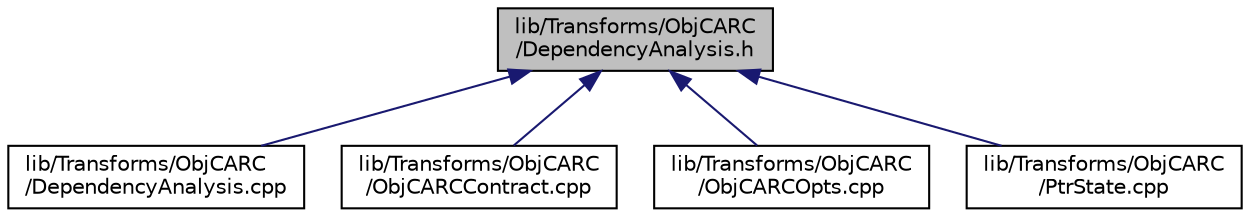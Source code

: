 digraph "lib/Transforms/ObjCARC/DependencyAnalysis.h"
{
 // LATEX_PDF_SIZE
  bgcolor="transparent";
  edge [fontname="Helvetica",fontsize="10",labelfontname="Helvetica",labelfontsize="10"];
  node [fontname="Helvetica",fontsize="10",shape="box"];
  Node1 [label="lib/Transforms/ObjCARC\l/DependencyAnalysis.h",height=0.2,width=0.4,color="black", fillcolor="grey75", style="filled", fontcolor="black",tooltip="This file declares special dependency analysis routines used in Objective C ARC Optimizations."];
  Node1 -> Node2 [dir="back",color="midnightblue",fontsize="10",style="solid",fontname="Helvetica"];
  Node2 [label="lib/Transforms/ObjCARC\l/DependencyAnalysis.cpp",height=0.2,width=0.4,color="black",URL="$DependencyAnalysis_8cpp.html",tooltip="This file defines special dependency analysis routines used in Objective C ARC Optimizations."];
  Node1 -> Node3 [dir="back",color="midnightblue",fontsize="10",style="solid",fontname="Helvetica"];
  Node3 [label="lib/Transforms/ObjCARC\l/ObjCARCContract.cpp",height=0.2,width=0.4,color="black",URL="$ObjCARCContract_8cpp.html",tooltip="This file defines late ObjC ARC optimizations."];
  Node1 -> Node4 [dir="back",color="midnightblue",fontsize="10",style="solid",fontname="Helvetica"];
  Node4 [label="lib/Transforms/ObjCARC\l/ObjCARCOpts.cpp",height=0.2,width=0.4,color="black",URL="$ObjCARCOpts_8cpp.html",tooltip="This file defines ObjC ARC optimizations."];
  Node1 -> Node5 [dir="back",color="midnightblue",fontsize="10",style="solid",fontname="Helvetica"];
  Node5 [label="lib/Transforms/ObjCARC\l/PtrState.cpp",height=0.2,width=0.4,color="black",URL="$PtrState_8cpp.html",tooltip=" "];
}
